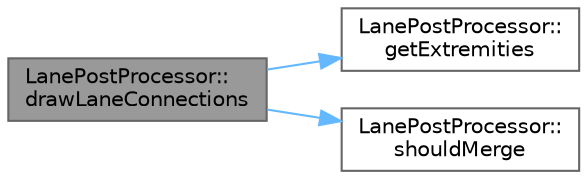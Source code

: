 digraph "LanePostProcessor::drawLaneConnections"
{
 // LATEX_PDF_SIZE
  bgcolor="transparent";
  edge [fontname=Helvetica,fontsize=10,labelfontname=Helvetica,labelfontsize=10];
  node [fontname=Helvetica,fontsize=10,shape=box,height=0.2,width=0.4];
  rankdir="LR";
  Node1 [id="Node000001",label="LanePostProcessor::\ldrawLaneConnections",height=0.2,width=0.4,color="gray40", fillcolor="grey60", style="filled", fontcolor="black",tooltip=" "];
  Node1 -> Node2 [id="edge1_Node000001_Node000002",color="steelblue1",style="solid",tooltip=" "];
  Node2 [id="Node000002",label="LanePostProcessor::\lgetExtremities",height=0.2,width=0.4,color="grey40", fillcolor="white", style="filled",URL="$classLanePostProcessor.html#a56b02a7ae11c836238b48b097f22c331",tooltip=" "];
  Node1 -> Node3 [id="edge2_Node000001_Node000003",color="steelblue1",style="solid",tooltip=" "];
  Node3 [id="Node000003",label="LanePostProcessor::\lshouldMerge",height=0.2,width=0.4,color="grey40", fillcolor="white", style="filled",URL="$classLanePostProcessor.html#a47d0e01d55950536182ac11043cb4d0c",tooltip=" "];
}
